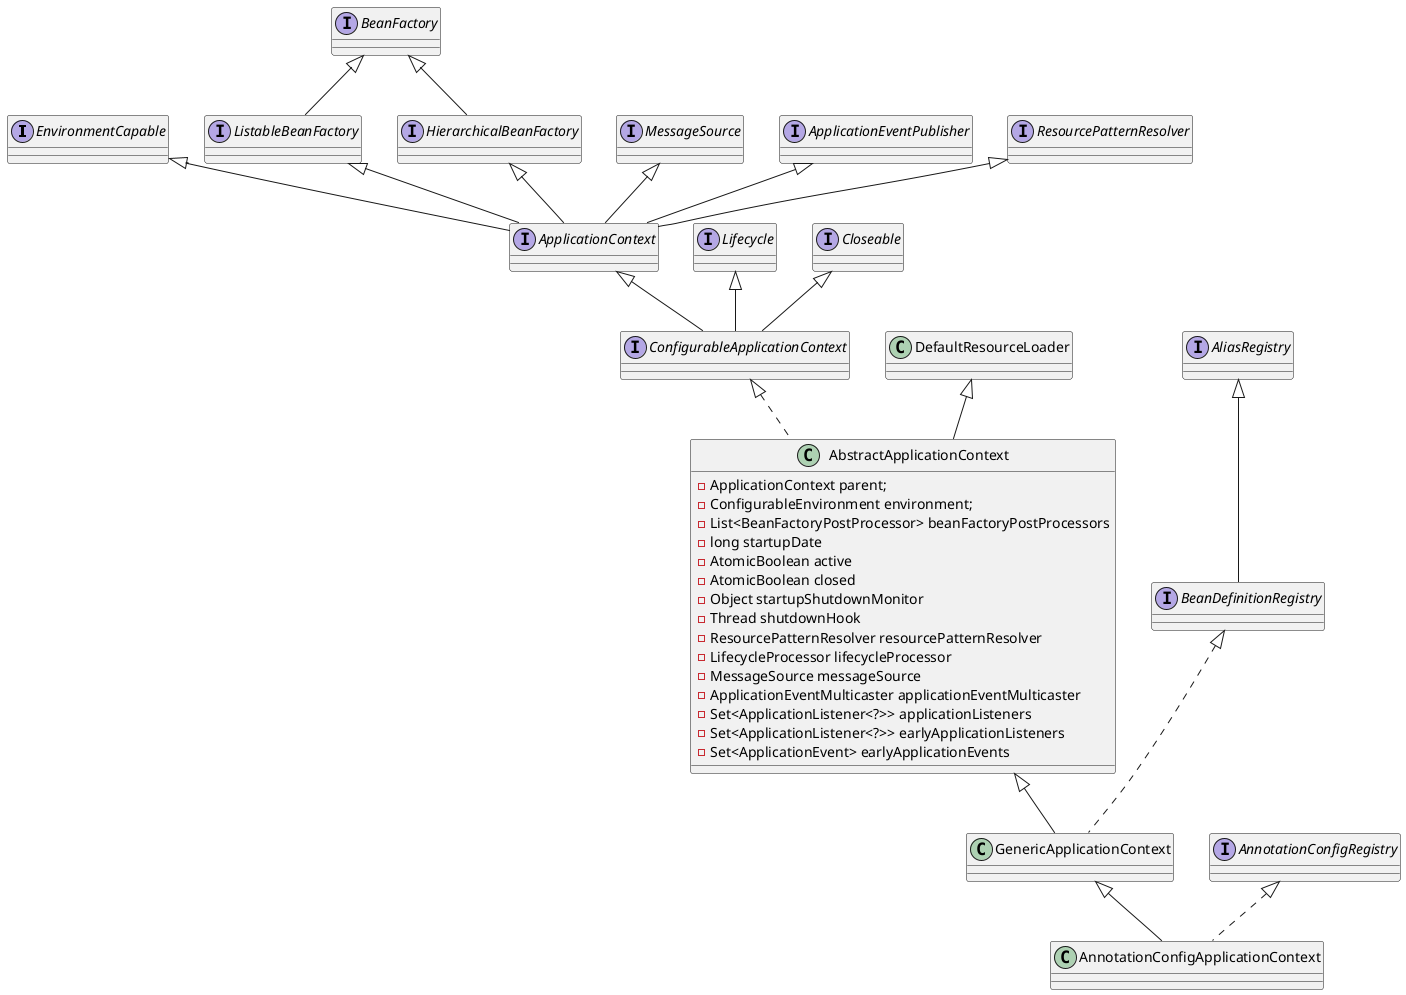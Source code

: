 @startuml

interface EnvironmentCapable

interface BeanFactory
interface ListableBeanFactory extends BeanFactory

interface HierarchicalBeanFactory extends BeanFactory

interface MessageSource

interface ApplicationEventPublisher

interface ResourcePatternResolver

interface ApplicationContext
EnvironmentCapable <|-- ApplicationContext
ListableBeanFactory <|-- ApplicationContext
HierarchicalBeanFactory <|-- ApplicationContext
MessageSource <|-- ApplicationContext
ApplicationEventPublisher <|-- ApplicationContext
ResourcePatternResolver <|-- ApplicationContext

interface Lifecycle
interface Closeable

interface ConfigurableApplicationContext extends ApplicationContext, Lifecycle, Closeable

class AbstractApplicationContext extends DefaultResourceLoader implements ConfigurableApplicationContext {
    -ApplicationContext parent;
    -ConfigurableEnvironment environment;
    -List<BeanFactoryPostProcessor> beanFactoryPostProcessors
    -long startupDate
    -AtomicBoolean active
    -AtomicBoolean closed
    -Object startupShutdownMonitor
    -Thread shutdownHook
    -ResourcePatternResolver resourcePatternResolver
    -LifecycleProcessor lifecycleProcessor
    -MessageSource messageSource
    -ApplicationEventMulticaster applicationEventMulticaster
    -Set<ApplicationListener<?>> applicationListeners
    -Set<ApplicationListener<?>> earlyApplicationListeners
    -Set<ApplicationEvent> earlyApplicationEvents
}

interface AliasRegistry
interface BeanDefinitionRegistry extends AliasRegistry

class GenericApplicationContext extends AbstractApplicationContext implements BeanDefinitionRegistry

interface AnnotationConfigRegistry

class AnnotationConfigApplicationContext extends GenericApplicationContext implements AnnotationConfigRegistry

@enduml